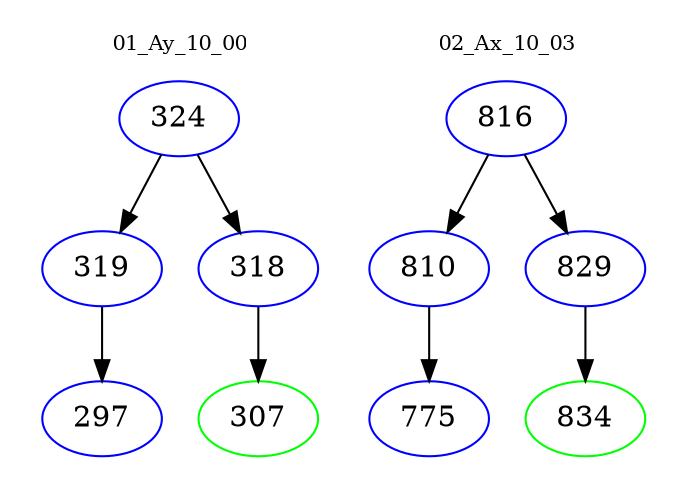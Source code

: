 digraph{
subgraph cluster_0 {
color = white
label = "01_Ay_10_00";
fontsize=10;
T0_324 [label="324", color="blue"]
T0_324 -> T0_319 [color="black"]
T0_319 [label="319", color="blue"]
T0_319 -> T0_297 [color="black"]
T0_297 [label="297", color="blue"]
T0_324 -> T0_318 [color="black"]
T0_318 [label="318", color="blue"]
T0_318 -> T0_307 [color="black"]
T0_307 [label="307", color="green"]
}
subgraph cluster_1 {
color = white
label = "02_Ax_10_03";
fontsize=10;
T1_816 [label="816", color="blue"]
T1_816 -> T1_810 [color="black"]
T1_810 [label="810", color="blue"]
T1_810 -> T1_775 [color="black"]
T1_775 [label="775", color="blue"]
T1_816 -> T1_829 [color="black"]
T1_829 [label="829", color="blue"]
T1_829 -> T1_834 [color="black"]
T1_834 [label="834", color="green"]
}
}
